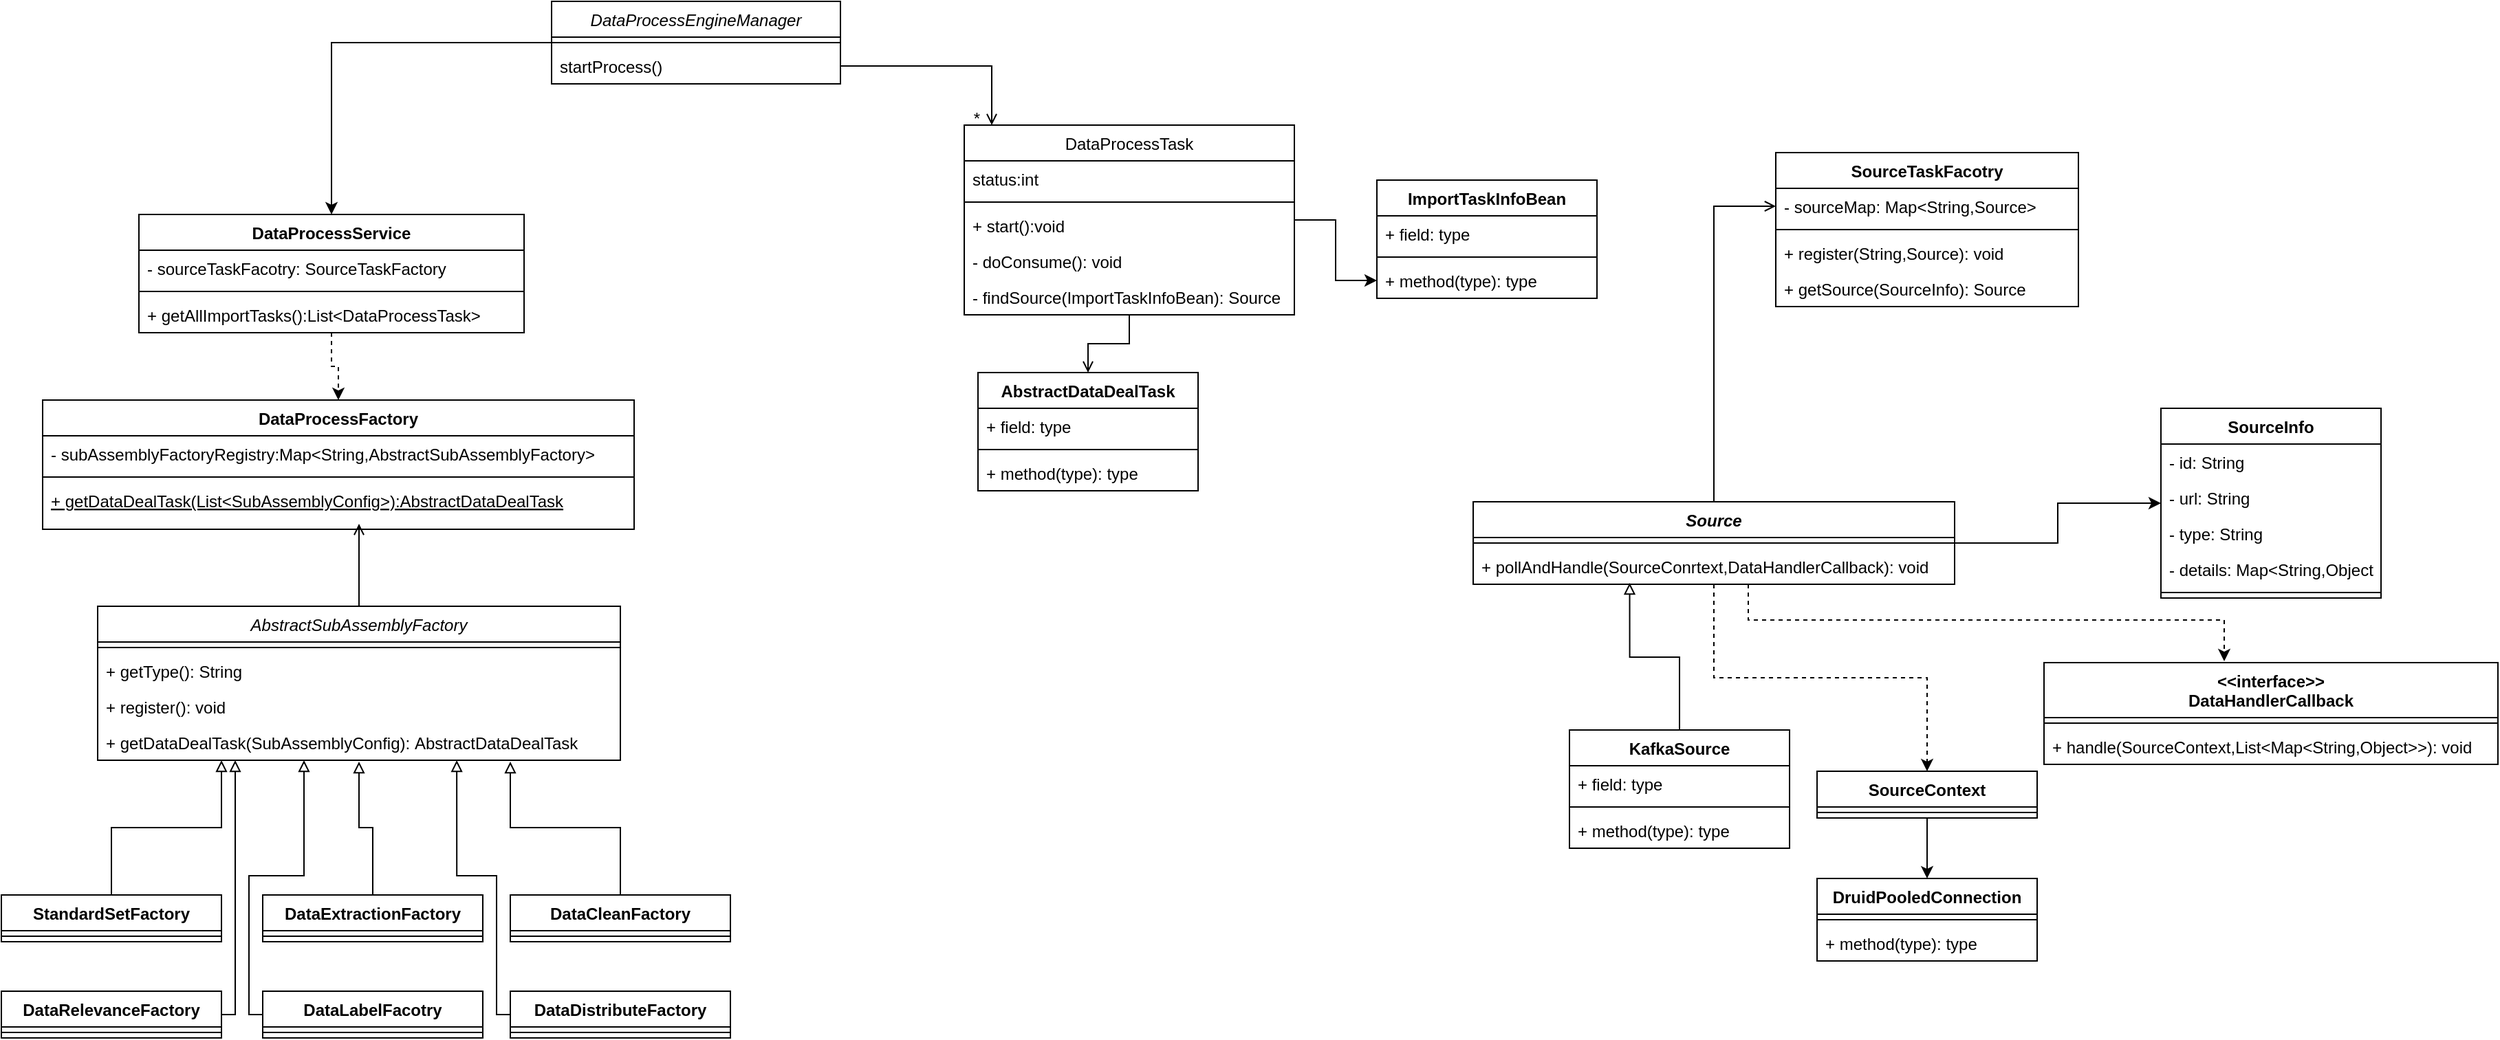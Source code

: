 <mxfile version="14.6.13" type="github">
  <diagram id="C5RBs43oDa-KdzZeNtuy" name="Page-1">
    <mxGraphModel dx="1773" dy="595" grid="1" gridSize="10" guides="1" tooltips="1" connect="1" arrows="1" fold="1" page="1" pageScale="1" pageWidth="827" pageHeight="1169" math="0" shadow="0">
      <root>
        <mxCell id="WIyWlLk6GJQsqaUBKTNV-0" />
        <mxCell id="WIyWlLk6GJQsqaUBKTNV-1" parent="WIyWlLk6GJQsqaUBKTNV-0" />
        <mxCell id="0o8pXprj-rnYLnR9Z6La-6" style="edgeStyle=orthogonalEdgeStyle;rounded=0;orthogonalLoop=1;jettySize=auto;html=1;" parent="WIyWlLk6GJQsqaUBKTNV-1" source="zkfFHV4jXpPFQw0GAbJ--0" target="0o8pXprj-rnYLnR9Z6La-2" edge="1">
          <mxGeometry relative="1" as="geometry" />
        </mxCell>
        <mxCell id="zkfFHV4jXpPFQw0GAbJ--0" value="DataProcessEngineManager" style="swimlane;fontStyle=2;align=center;verticalAlign=top;childLayout=stackLayout;horizontal=1;startSize=26;horizontalStack=0;resizeParent=1;resizeLast=0;collapsible=1;marginBottom=0;rounded=0;shadow=0;strokeWidth=1;" parent="WIyWlLk6GJQsqaUBKTNV-1" vertex="1">
          <mxGeometry x="140" y="30" width="210" height="60" as="geometry">
            <mxRectangle x="230" y="140" width="160" height="26" as="alternateBounds" />
          </mxGeometry>
        </mxCell>
        <mxCell id="zkfFHV4jXpPFQw0GAbJ--4" value="" style="line;html=1;strokeWidth=1;align=left;verticalAlign=middle;spacingTop=-1;spacingLeft=3;spacingRight=3;rotatable=0;labelPosition=right;points=[];portConstraint=eastwest;" parent="zkfFHV4jXpPFQw0GAbJ--0" vertex="1">
          <mxGeometry y="26" width="210" height="8" as="geometry" />
        </mxCell>
        <mxCell id="zkfFHV4jXpPFQw0GAbJ--5" value="startProcess()" style="text;align=left;verticalAlign=top;spacingLeft=4;spacingRight=4;overflow=hidden;rotatable=0;points=[[0,0.5],[1,0.5]];portConstraint=eastwest;" parent="zkfFHV4jXpPFQw0GAbJ--0" vertex="1">
          <mxGeometry y="34" width="210" height="26" as="geometry" />
        </mxCell>
        <mxCell id="zkfFHV4jXpPFQw0GAbJ--6" value="DataProcessFactory" style="swimlane;fontStyle=1;align=center;verticalAlign=top;childLayout=stackLayout;horizontal=1;startSize=26;horizontalStack=0;resizeParent=1;resizeLast=0;collapsible=1;marginBottom=0;rounded=0;shadow=0;strokeWidth=1;" parent="WIyWlLk6GJQsqaUBKTNV-1" vertex="1">
          <mxGeometry x="-230" y="320" width="430" height="94" as="geometry">
            <mxRectangle x="130" y="380" width="160" height="26" as="alternateBounds" />
          </mxGeometry>
        </mxCell>
        <mxCell id="zkfFHV4jXpPFQw0GAbJ--7" value="- subAssemblyFactoryRegistry:Map&lt;String,AbstractSubAssemblyFactory&gt;" style="text;align=left;verticalAlign=top;spacingLeft=4;spacingRight=4;overflow=hidden;rotatable=0;points=[[0,0.5],[1,0.5]];portConstraint=eastwest;" parent="zkfFHV4jXpPFQw0GAbJ--6" vertex="1">
          <mxGeometry y="26" width="430" height="26" as="geometry" />
        </mxCell>
        <mxCell id="zkfFHV4jXpPFQw0GAbJ--9" value="" style="line;html=1;strokeWidth=1;align=left;verticalAlign=middle;spacingTop=-1;spacingLeft=3;spacingRight=3;rotatable=0;labelPosition=right;points=[];portConstraint=eastwest;" parent="zkfFHV4jXpPFQw0GAbJ--6" vertex="1">
          <mxGeometry y="52" width="430" height="8" as="geometry" />
        </mxCell>
        <mxCell id="zkfFHV4jXpPFQw0GAbJ--10" value="+ getDataDealTask(List&lt;SubAssemblyConfig&gt;):AbstractDataDealTask" style="text;align=left;verticalAlign=top;spacingLeft=4;spacingRight=4;overflow=hidden;rotatable=0;points=[[0,0.5],[1,0.5]];portConstraint=eastwest;fontStyle=4" parent="zkfFHV4jXpPFQw0GAbJ--6" vertex="1">
          <mxGeometry y="60" width="430" height="26" as="geometry" />
        </mxCell>
        <mxCell id="ok-6wD6Km-eddoKu8zZZ-58" style="edgeStyle=orthogonalEdgeStyle;rounded=0;orthogonalLoop=1;jettySize=auto;html=1;endArrow=open;endFill=0;" edge="1" parent="WIyWlLk6GJQsqaUBKTNV-1" source="zkfFHV4jXpPFQw0GAbJ--13">
          <mxGeometry relative="1" as="geometry">
            <mxPoint y="410" as="targetPoint" />
          </mxGeometry>
        </mxCell>
        <mxCell id="zkfFHV4jXpPFQw0GAbJ--13" value="AbstractSubAssemblyFactory" style="swimlane;fontStyle=2;align=center;verticalAlign=top;childLayout=stackLayout;horizontal=1;startSize=26;horizontalStack=0;resizeParent=1;resizeLast=0;collapsible=1;marginBottom=0;rounded=0;shadow=0;strokeWidth=1;" parent="WIyWlLk6GJQsqaUBKTNV-1" vertex="1">
          <mxGeometry x="-190" y="470" width="380" height="112" as="geometry">
            <mxRectangle x="340" y="380" width="170" height="26" as="alternateBounds" />
          </mxGeometry>
        </mxCell>
        <mxCell id="zkfFHV4jXpPFQw0GAbJ--15" value="" style="line;html=1;strokeWidth=1;align=left;verticalAlign=middle;spacingTop=-1;spacingLeft=3;spacingRight=3;rotatable=0;labelPosition=right;points=[];portConstraint=eastwest;" parent="zkfFHV4jXpPFQw0GAbJ--13" vertex="1">
          <mxGeometry y="26" width="380" height="8" as="geometry" />
        </mxCell>
        <mxCell id="ok-6wD6Km-eddoKu8zZZ-56" value="+ getType(): String" style="text;strokeColor=none;fillColor=none;align=left;verticalAlign=top;spacingLeft=4;spacingRight=4;overflow=hidden;rotatable=0;points=[[0,0.5],[1,0.5]];portConstraint=eastwest;html=0;" vertex="1" parent="zkfFHV4jXpPFQw0GAbJ--13">
          <mxGeometry y="34" width="380" height="26" as="geometry" />
        </mxCell>
        <mxCell id="ok-6wD6Km-eddoKu8zZZ-57" value="+ register(): void" style="text;strokeColor=none;fillColor=none;align=left;verticalAlign=top;spacingLeft=4;spacingRight=4;overflow=hidden;rotatable=0;points=[[0,0.5],[1,0.5]];portConstraint=eastwest;html=0;" vertex="1" parent="zkfFHV4jXpPFQw0GAbJ--13">
          <mxGeometry y="60" width="380" height="26" as="geometry" />
        </mxCell>
        <mxCell id="ok-6wD6Km-eddoKu8zZZ-55" value="+ getDataDealTask(SubAssemblyConfig): AbstractDataDealTask" style="text;strokeColor=none;fillColor=none;align=left;verticalAlign=top;spacingLeft=4;spacingRight=4;overflow=hidden;rotatable=0;points=[[0,0.5],[1,0.5]];portConstraint=eastwest;html=0;" vertex="1" parent="zkfFHV4jXpPFQw0GAbJ--13">
          <mxGeometry y="86" width="380" height="26" as="geometry" />
        </mxCell>
        <mxCell id="ok-6wD6Km-eddoKu8zZZ-4" style="edgeStyle=orthogonalEdgeStyle;rounded=0;orthogonalLoop=1;jettySize=auto;html=1;" edge="1" parent="WIyWlLk6GJQsqaUBKTNV-1" source="zkfFHV4jXpPFQw0GAbJ--17" target="ok-6wD6Km-eddoKu8zZZ-3">
          <mxGeometry relative="1" as="geometry" />
        </mxCell>
        <mxCell id="ok-6wD6Km-eddoKu8zZZ-53" style="edgeStyle=orthogonalEdgeStyle;rounded=0;orthogonalLoop=1;jettySize=auto;html=1;endArrow=open;endFill=0;" edge="1" parent="WIyWlLk6GJQsqaUBKTNV-1" source="zkfFHV4jXpPFQw0GAbJ--17" target="ok-6wD6Km-eddoKu8zZZ-49">
          <mxGeometry relative="1" as="geometry" />
        </mxCell>
        <mxCell id="zkfFHV4jXpPFQw0GAbJ--17" value="DataProcessTask" style="swimlane;fontStyle=0;align=center;verticalAlign=top;childLayout=stackLayout;horizontal=1;startSize=26;horizontalStack=0;resizeParent=1;resizeLast=0;collapsible=1;marginBottom=0;rounded=0;shadow=0;strokeWidth=1;" parent="WIyWlLk6GJQsqaUBKTNV-1" vertex="1">
          <mxGeometry x="440" y="120" width="240" height="138" as="geometry">
            <mxRectangle x="550" y="140" width="160" height="26" as="alternateBounds" />
          </mxGeometry>
        </mxCell>
        <mxCell id="zkfFHV4jXpPFQw0GAbJ--18" value="status:int" style="text;align=left;verticalAlign=top;spacingLeft=4;spacingRight=4;overflow=hidden;rotatable=0;points=[[0,0.5],[1,0.5]];portConstraint=eastwest;" parent="zkfFHV4jXpPFQw0GAbJ--17" vertex="1">
          <mxGeometry y="26" width="240" height="26" as="geometry" />
        </mxCell>
        <mxCell id="zkfFHV4jXpPFQw0GAbJ--23" value="" style="line;html=1;strokeWidth=1;align=left;verticalAlign=middle;spacingTop=-1;spacingLeft=3;spacingRight=3;rotatable=0;labelPosition=right;points=[];portConstraint=eastwest;" parent="zkfFHV4jXpPFQw0GAbJ--17" vertex="1">
          <mxGeometry y="52" width="240" height="8" as="geometry" />
        </mxCell>
        <mxCell id="zkfFHV4jXpPFQw0GAbJ--24" value="+ start():void" style="text;align=left;verticalAlign=top;spacingLeft=4;spacingRight=4;overflow=hidden;rotatable=0;points=[[0,0.5],[1,0.5]];portConstraint=eastwest;" parent="zkfFHV4jXpPFQw0GAbJ--17" vertex="1">
          <mxGeometry y="60" width="240" height="26" as="geometry" />
        </mxCell>
        <mxCell id="ok-6wD6Km-eddoKu8zZZ-5" value="- doConsume(): void" style="text;strokeColor=none;fillColor=none;align=left;verticalAlign=top;spacingLeft=4;spacingRight=4;overflow=hidden;rotatable=0;points=[[0,0.5],[1,0.5]];portConstraint=eastwest;" vertex="1" parent="zkfFHV4jXpPFQw0GAbJ--17">
          <mxGeometry y="86" width="240" height="26" as="geometry" />
        </mxCell>
        <mxCell id="ok-6wD6Km-eddoKu8zZZ-6" value="- findSource(ImportTaskInfoBean): Source" style="text;strokeColor=none;fillColor=none;align=left;verticalAlign=top;spacingLeft=4;spacingRight=4;overflow=hidden;rotatable=0;points=[[0,0.5],[1,0.5]];portConstraint=eastwest;" vertex="1" parent="zkfFHV4jXpPFQw0GAbJ--17">
          <mxGeometry y="112" width="240" height="26" as="geometry" />
        </mxCell>
        <mxCell id="zkfFHV4jXpPFQw0GAbJ--26" value="" style="endArrow=open;shadow=0;strokeWidth=1;rounded=0;endFill=1;edgeStyle=elbowEdgeStyle;elbow=vertical;exitX=1;exitY=0.5;exitDx=0;exitDy=0;" parent="WIyWlLk6GJQsqaUBKTNV-1" source="zkfFHV4jXpPFQw0GAbJ--5" target="zkfFHV4jXpPFQw0GAbJ--17" edge="1">
          <mxGeometry x="0.5" y="41" relative="1" as="geometry">
            <mxPoint x="380" y="192" as="sourcePoint" />
            <mxPoint x="540" y="192" as="targetPoint" />
            <mxPoint x="-40" y="32" as="offset" />
            <Array as="points">
              <mxPoint x="460" y="77" />
            </Array>
          </mxGeometry>
        </mxCell>
        <mxCell id="zkfFHV4jXpPFQw0GAbJ--27" value="" style="resizable=0;align=left;verticalAlign=bottom;labelBackgroundColor=none;fontSize=12;" parent="zkfFHV4jXpPFQw0GAbJ--26" connectable="0" vertex="1">
          <mxGeometry x="-1" relative="1" as="geometry">
            <mxPoint y="4" as="offset" />
          </mxGeometry>
        </mxCell>
        <mxCell id="zkfFHV4jXpPFQw0GAbJ--28" value="*" style="resizable=0;align=right;verticalAlign=bottom;labelBackgroundColor=none;fontSize=12;" parent="zkfFHV4jXpPFQw0GAbJ--26" connectable="0" vertex="1">
          <mxGeometry x="1" relative="1" as="geometry">
            <mxPoint x="-7" y="4" as="offset" />
          </mxGeometry>
        </mxCell>
        <mxCell id="ok-6wD6Km-eddoKu8zZZ-89" style="edgeStyle=orthogonalEdgeStyle;rounded=0;orthogonalLoop=1;jettySize=auto;html=1;endArrow=classic;endFill=1;dashed=1;" edge="1" parent="WIyWlLk6GJQsqaUBKTNV-1" source="0o8pXprj-rnYLnR9Z6La-2" target="zkfFHV4jXpPFQw0GAbJ--6">
          <mxGeometry relative="1" as="geometry" />
        </mxCell>
        <mxCell id="0o8pXprj-rnYLnR9Z6La-2" value="DataProcessService" style="swimlane;fontStyle=1;align=center;verticalAlign=top;childLayout=stackLayout;horizontal=1;startSize=26;horizontalStack=0;resizeParent=1;resizeParentMax=0;resizeLast=0;collapsible=1;marginBottom=0;" parent="WIyWlLk6GJQsqaUBKTNV-1" vertex="1">
          <mxGeometry x="-160" y="185" width="280" height="86" as="geometry" />
        </mxCell>
        <mxCell id="0o8pXprj-rnYLnR9Z6La-3" value="- sourceTaskFacotry: SourceTaskFactory" style="text;strokeColor=none;fillColor=none;align=left;verticalAlign=top;spacingLeft=4;spacingRight=4;overflow=hidden;rotatable=0;points=[[0,0.5],[1,0.5]];portConstraint=eastwest;" parent="0o8pXprj-rnYLnR9Z6La-2" vertex="1">
          <mxGeometry y="26" width="280" height="26" as="geometry" />
        </mxCell>
        <mxCell id="0o8pXprj-rnYLnR9Z6La-4" value="" style="line;strokeWidth=1;fillColor=none;align=left;verticalAlign=middle;spacingTop=-1;spacingLeft=3;spacingRight=3;rotatable=0;labelPosition=right;points=[];portConstraint=eastwest;" parent="0o8pXprj-rnYLnR9Z6La-2" vertex="1">
          <mxGeometry y="52" width="280" height="8" as="geometry" />
        </mxCell>
        <mxCell id="0o8pXprj-rnYLnR9Z6La-5" value="+ getAllImportTasks():List&lt;DataProcessTask&gt;" style="text;strokeColor=none;fillColor=none;align=left;verticalAlign=top;spacingLeft=4;spacingRight=4;overflow=hidden;rotatable=0;points=[[0,0.5],[1,0.5]];portConstraint=eastwest;" parent="0o8pXprj-rnYLnR9Z6La-2" vertex="1">
          <mxGeometry y="60" width="280" height="26" as="geometry" />
        </mxCell>
        <mxCell id="ok-6wD6Km-eddoKu8zZZ-0" value="ImportTaskInfoBean" style="swimlane;fontStyle=1;align=center;verticalAlign=top;childLayout=stackLayout;horizontal=1;startSize=26;horizontalStack=0;resizeParent=1;resizeParentMax=0;resizeLast=0;collapsible=1;marginBottom=0;" vertex="1" parent="WIyWlLk6GJQsqaUBKTNV-1">
          <mxGeometry x="740" y="160" width="160" height="86" as="geometry" />
        </mxCell>
        <mxCell id="ok-6wD6Km-eddoKu8zZZ-1" value="+ field: type" style="text;strokeColor=none;fillColor=none;align=left;verticalAlign=top;spacingLeft=4;spacingRight=4;overflow=hidden;rotatable=0;points=[[0,0.5],[1,0.5]];portConstraint=eastwest;" vertex="1" parent="ok-6wD6Km-eddoKu8zZZ-0">
          <mxGeometry y="26" width="160" height="26" as="geometry" />
        </mxCell>
        <mxCell id="ok-6wD6Km-eddoKu8zZZ-2" value="" style="line;strokeWidth=1;fillColor=none;align=left;verticalAlign=middle;spacingTop=-1;spacingLeft=3;spacingRight=3;rotatable=0;labelPosition=right;points=[];portConstraint=eastwest;" vertex="1" parent="ok-6wD6Km-eddoKu8zZZ-0">
          <mxGeometry y="52" width="160" height="8" as="geometry" />
        </mxCell>
        <mxCell id="ok-6wD6Km-eddoKu8zZZ-3" value="+ method(type): type" style="text;strokeColor=none;fillColor=none;align=left;verticalAlign=top;spacingLeft=4;spacingRight=4;overflow=hidden;rotatable=0;points=[[0,0.5],[1,0.5]];portConstraint=eastwest;" vertex="1" parent="ok-6wD6Km-eddoKu8zZZ-0">
          <mxGeometry y="60" width="160" height="26" as="geometry" />
        </mxCell>
        <mxCell id="ok-6wD6Km-eddoKu8zZZ-19" style="edgeStyle=orthogonalEdgeStyle;rounded=0;orthogonalLoop=1;jettySize=auto;html=1;" edge="1" parent="WIyWlLk6GJQsqaUBKTNV-1" source="ok-6wD6Km-eddoKu8zZZ-7" target="ok-6wD6Km-eddoKu8zZZ-11">
          <mxGeometry relative="1" as="geometry" />
        </mxCell>
        <mxCell id="ok-6wD6Km-eddoKu8zZZ-31" style="edgeStyle=orthogonalEdgeStyle;rounded=0;orthogonalLoop=1;jettySize=auto;html=1;entryX=0.397;entryY=-0.014;entryDx=0;entryDy=0;entryPerimeter=0;dashed=1;" edge="1" parent="WIyWlLk6GJQsqaUBKTNV-1" source="ok-6wD6Km-eddoKu8zZZ-7" target="ok-6wD6Km-eddoKu8zZZ-24">
          <mxGeometry relative="1" as="geometry">
            <Array as="points">
              <mxPoint x="1010" y="480" />
              <mxPoint x="1356" y="480" />
            </Array>
          </mxGeometry>
        </mxCell>
        <mxCell id="ok-6wD6Km-eddoKu8zZZ-37" style="edgeStyle=orthogonalEdgeStyle;rounded=0;orthogonalLoop=1;jettySize=auto;html=1;dashed=1;" edge="1" parent="WIyWlLk6GJQsqaUBKTNV-1" source="ok-6wD6Km-eddoKu8zZZ-7" target="ok-6wD6Km-eddoKu8zZZ-20">
          <mxGeometry relative="1" as="geometry" />
        </mxCell>
        <mxCell id="ok-6wD6Km-eddoKu8zZZ-47" style="edgeStyle=orthogonalEdgeStyle;rounded=0;orthogonalLoop=1;jettySize=auto;html=1;endArrow=open;endFill=0;" edge="1" parent="WIyWlLk6GJQsqaUBKTNV-1" source="ok-6wD6Km-eddoKu8zZZ-7" target="ok-6wD6Km-eddoKu8zZZ-44">
          <mxGeometry relative="1" as="geometry">
            <Array as="points">
              <mxPoint x="985" y="179" />
            </Array>
          </mxGeometry>
        </mxCell>
        <mxCell id="ok-6wD6Km-eddoKu8zZZ-7" value="Source" style="swimlane;fontStyle=3;align=center;verticalAlign=top;childLayout=stackLayout;horizontal=1;startSize=26;horizontalStack=0;resizeParent=1;resizeParentMax=0;resizeLast=0;collapsible=1;marginBottom=0;" vertex="1" parent="WIyWlLk6GJQsqaUBKTNV-1">
          <mxGeometry x="810" y="394" width="350" height="60" as="geometry" />
        </mxCell>
        <mxCell id="ok-6wD6Km-eddoKu8zZZ-9" value="" style="line;strokeWidth=1;fillColor=none;align=left;verticalAlign=middle;spacingTop=-1;spacingLeft=3;spacingRight=3;rotatable=0;labelPosition=right;points=[];portConstraint=eastwest;" vertex="1" parent="ok-6wD6Km-eddoKu8zZZ-7">
          <mxGeometry y="26" width="350" height="8" as="geometry" />
        </mxCell>
        <mxCell id="ok-6wD6Km-eddoKu8zZZ-10" value="+ pollAndHandle(SourceConrtext,DataHandlerCallback): void" style="text;strokeColor=none;fillColor=none;align=left;verticalAlign=top;spacingLeft=4;spacingRight=4;overflow=hidden;rotatable=0;points=[[0,0.5],[1,0.5]];portConstraint=eastwest;" vertex="1" parent="ok-6wD6Km-eddoKu8zZZ-7">
          <mxGeometry y="34" width="350" height="26" as="geometry" />
        </mxCell>
        <mxCell id="ok-6wD6Km-eddoKu8zZZ-11" value="SourceInfo" style="swimlane;fontStyle=1;align=center;verticalAlign=top;childLayout=stackLayout;horizontal=1;startSize=26;horizontalStack=0;resizeParent=1;resizeParentMax=0;resizeLast=0;collapsible=1;marginBottom=0;" vertex="1" parent="WIyWlLk6GJQsqaUBKTNV-1">
          <mxGeometry x="1310" y="326" width="160" height="138" as="geometry" />
        </mxCell>
        <mxCell id="ok-6wD6Km-eddoKu8zZZ-12" value="- id: String" style="text;strokeColor=none;fillColor=none;align=left;verticalAlign=top;spacingLeft=4;spacingRight=4;overflow=hidden;rotatable=0;points=[[0,0.5],[1,0.5]];portConstraint=eastwest;" vertex="1" parent="ok-6wD6Km-eddoKu8zZZ-11">
          <mxGeometry y="26" width="160" height="26" as="geometry" />
        </mxCell>
        <mxCell id="ok-6wD6Km-eddoKu8zZZ-15" value="- url: String" style="text;strokeColor=none;fillColor=none;align=left;verticalAlign=top;spacingLeft=4;spacingRight=4;overflow=hidden;rotatable=0;points=[[0,0.5],[1,0.5]];portConstraint=eastwest;" vertex="1" parent="ok-6wD6Km-eddoKu8zZZ-11">
          <mxGeometry y="52" width="160" height="26" as="geometry" />
        </mxCell>
        <mxCell id="ok-6wD6Km-eddoKu8zZZ-17" value="- type: String" style="text;strokeColor=none;fillColor=none;align=left;verticalAlign=top;spacingLeft=4;spacingRight=4;overflow=hidden;rotatable=0;points=[[0,0.5],[1,0.5]];portConstraint=eastwest;" vertex="1" parent="ok-6wD6Km-eddoKu8zZZ-11">
          <mxGeometry y="78" width="160" height="26" as="geometry" />
        </mxCell>
        <mxCell id="ok-6wD6Km-eddoKu8zZZ-18" value="- details: Map&lt;String,Object&gt;" style="text;strokeColor=none;fillColor=none;align=left;verticalAlign=top;spacingLeft=4;spacingRight=4;overflow=hidden;rotatable=0;points=[[0,0.5],[1,0.5]];portConstraint=eastwest;" vertex="1" parent="ok-6wD6Km-eddoKu8zZZ-11">
          <mxGeometry y="104" width="160" height="26" as="geometry" />
        </mxCell>
        <mxCell id="ok-6wD6Km-eddoKu8zZZ-13" value="" style="line;strokeWidth=1;fillColor=none;align=left;verticalAlign=middle;spacingTop=-1;spacingLeft=3;spacingRight=3;rotatable=0;labelPosition=right;points=[];portConstraint=eastwest;" vertex="1" parent="ok-6wD6Km-eddoKu8zZZ-11">
          <mxGeometry y="130" width="160" height="8" as="geometry" />
        </mxCell>
        <mxCell id="ok-6wD6Km-eddoKu8zZZ-36" style="edgeStyle=orthogonalEdgeStyle;rounded=0;orthogonalLoop=1;jettySize=auto;html=1;" edge="1" parent="WIyWlLk6GJQsqaUBKTNV-1" source="ok-6wD6Km-eddoKu8zZZ-20" target="ok-6wD6Km-eddoKu8zZZ-32">
          <mxGeometry relative="1" as="geometry" />
        </mxCell>
        <mxCell id="ok-6wD6Km-eddoKu8zZZ-20" value="SourceContext" style="swimlane;fontStyle=1;align=center;verticalAlign=top;childLayout=stackLayout;horizontal=1;startSize=26;horizontalStack=0;resizeParent=1;resizeParentMax=0;resizeLast=0;collapsible=1;marginBottom=0;" vertex="1" parent="WIyWlLk6GJQsqaUBKTNV-1">
          <mxGeometry x="1060" y="590" width="160" height="34" as="geometry" />
        </mxCell>
        <mxCell id="ok-6wD6Km-eddoKu8zZZ-22" value="" style="line;strokeWidth=1;fillColor=none;align=left;verticalAlign=middle;spacingTop=-1;spacingLeft=3;spacingRight=3;rotatable=0;labelPosition=right;points=[];portConstraint=eastwest;" vertex="1" parent="ok-6wD6Km-eddoKu8zZZ-20">
          <mxGeometry y="26" width="160" height="8" as="geometry" />
        </mxCell>
        <mxCell id="ok-6wD6Km-eddoKu8zZZ-24" value="&lt;&lt;interface&gt;&gt;&#xa;DataHandlerCallback" style="swimlane;fontStyle=1;align=center;verticalAlign=top;childLayout=stackLayout;horizontal=1;startSize=40;horizontalStack=0;resizeParent=1;resizeParentMax=0;resizeLast=0;collapsible=1;marginBottom=0;" vertex="1" parent="WIyWlLk6GJQsqaUBKTNV-1">
          <mxGeometry x="1225" y="511" width="330" height="74" as="geometry" />
        </mxCell>
        <mxCell id="ok-6wD6Km-eddoKu8zZZ-26" value="" style="line;strokeWidth=1;fillColor=none;align=left;verticalAlign=middle;spacingTop=-1;spacingLeft=3;spacingRight=3;rotatable=0;labelPosition=right;points=[];portConstraint=eastwest;" vertex="1" parent="ok-6wD6Km-eddoKu8zZZ-24">
          <mxGeometry y="40" width="330" height="8" as="geometry" />
        </mxCell>
        <mxCell id="ok-6wD6Km-eddoKu8zZZ-27" value="+ handle(SourceContext,List&lt;Map&lt;String,Object&gt;&gt;): void" style="text;strokeColor=none;fillColor=none;align=left;verticalAlign=top;spacingLeft=4;spacingRight=4;overflow=hidden;rotatable=0;points=[[0,0.5],[1,0.5]];portConstraint=eastwest;" vertex="1" parent="ok-6wD6Km-eddoKu8zZZ-24">
          <mxGeometry y="48" width="330" height="26" as="geometry" />
        </mxCell>
        <mxCell id="ok-6wD6Km-eddoKu8zZZ-32" value="DruidPooledConnection" style="swimlane;fontStyle=1;align=center;verticalAlign=top;childLayout=stackLayout;horizontal=1;startSize=26;horizontalStack=0;resizeParent=1;resizeParentMax=0;resizeLast=0;collapsible=1;marginBottom=0;html=0;" vertex="1" parent="WIyWlLk6GJQsqaUBKTNV-1">
          <mxGeometry x="1060" y="668" width="160" height="60" as="geometry" />
        </mxCell>
        <mxCell id="ok-6wD6Km-eddoKu8zZZ-34" value="" style="line;strokeWidth=1;fillColor=none;align=left;verticalAlign=middle;spacingTop=-1;spacingLeft=3;spacingRight=3;rotatable=0;labelPosition=right;points=[];portConstraint=eastwest;" vertex="1" parent="ok-6wD6Km-eddoKu8zZZ-32">
          <mxGeometry y="26" width="160" height="8" as="geometry" />
        </mxCell>
        <mxCell id="ok-6wD6Km-eddoKu8zZZ-35" value="+ method(type): type" style="text;strokeColor=none;fillColor=none;align=left;verticalAlign=top;spacingLeft=4;spacingRight=4;overflow=hidden;rotatable=0;points=[[0,0.5],[1,0.5]];portConstraint=eastwest;" vertex="1" parent="ok-6wD6Km-eddoKu8zZZ-32">
          <mxGeometry y="34" width="160" height="26" as="geometry" />
        </mxCell>
        <mxCell id="ok-6wD6Km-eddoKu8zZZ-42" style="edgeStyle=orthogonalEdgeStyle;rounded=0;orthogonalLoop=1;jettySize=auto;html=1;entryX=0.325;entryY=0.962;entryDx=0;entryDy=0;entryPerimeter=0;endArrow=block;endFill=0;" edge="1" parent="WIyWlLk6GJQsqaUBKTNV-1" source="ok-6wD6Km-eddoKu8zZZ-38" target="ok-6wD6Km-eddoKu8zZZ-10">
          <mxGeometry relative="1" as="geometry" />
        </mxCell>
        <mxCell id="ok-6wD6Km-eddoKu8zZZ-38" value="KafkaSource" style="swimlane;fontStyle=1;align=center;verticalAlign=top;childLayout=stackLayout;horizontal=1;startSize=26;horizontalStack=0;resizeParent=1;resizeParentMax=0;resizeLast=0;collapsible=1;marginBottom=0;html=0;" vertex="1" parent="WIyWlLk6GJQsqaUBKTNV-1">
          <mxGeometry x="880" y="560" width="160" height="86" as="geometry" />
        </mxCell>
        <mxCell id="ok-6wD6Km-eddoKu8zZZ-39" value="+ field: type" style="text;strokeColor=none;fillColor=none;align=left;verticalAlign=top;spacingLeft=4;spacingRight=4;overflow=hidden;rotatable=0;points=[[0,0.5],[1,0.5]];portConstraint=eastwest;" vertex="1" parent="ok-6wD6Km-eddoKu8zZZ-38">
          <mxGeometry y="26" width="160" height="26" as="geometry" />
        </mxCell>
        <mxCell id="ok-6wD6Km-eddoKu8zZZ-40" value="" style="line;strokeWidth=1;fillColor=none;align=left;verticalAlign=middle;spacingTop=-1;spacingLeft=3;spacingRight=3;rotatable=0;labelPosition=right;points=[];portConstraint=eastwest;" vertex="1" parent="ok-6wD6Km-eddoKu8zZZ-38">
          <mxGeometry y="52" width="160" height="8" as="geometry" />
        </mxCell>
        <mxCell id="ok-6wD6Km-eddoKu8zZZ-41" value="+ method(type): type" style="text;strokeColor=none;fillColor=none;align=left;verticalAlign=top;spacingLeft=4;spacingRight=4;overflow=hidden;rotatable=0;points=[[0,0.5],[1,0.5]];portConstraint=eastwest;" vertex="1" parent="ok-6wD6Km-eddoKu8zZZ-38">
          <mxGeometry y="60" width="160" height="26" as="geometry" />
        </mxCell>
        <mxCell id="ok-6wD6Km-eddoKu8zZZ-43" value="SourceTaskFacotry" style="swimlane;fontStyle=1;align=center;verticalAlign=top;childLayout=stackLayout;horizontal=1;startSize=26;horizontalStack=0;resizeParent=1;resizeParentMax=0;resizeLast=0;collapsible=1;marginBottom=0;html=0;" vertex="1" parent="WIyWlLk6GJQsqaUBKTNV-1">
          <mxGeometry x="1030" y="140" width="220" height="112" as="geometry" />
        </mxCell>
        <mxCell id="ok-6wD6Km-eddoKu8zZZ-44" value="- sourceMap: Map&lt;String,Source&gt;" style="text;strokeColor=none;fillColor=none;align=left;verticalAlign=top;spacingLeft=4;spacingRight=4;overflow=hidden;rotatable=0;points=[[0,0.5],[1,0.5]];portConstraint=eastwest;" vertex="1" parent="ok-6wD6Km-eddoKu8zZZ-43">
          <mxGeometry y="26" width="220" height="26" as="geometry" />
        </mxCell>
        <mxCell id="ok-6wD6Km-eddoKu8zZZ-45" value="" style="line;strokeWidth=1;fillColor=none;align=left;verticalAlign=middle;spacingTop=-1;spacingLeft=3;spacingRight=3;rotatable=0;labelPosition=right;points=[];portConstraint=eastwest;" vertex="1" parent="ok-6wD6Km-eddoKu8zZZ-43">
          <mxGeometry y="52" width="220" height="8" as="geometry" />
        </mxCell>
        <mxCell id="ok-6wD6Km-eddoKu8zZZ-46" value="+ register(String,Source): void" style="text;strokeColor=none;fillColor=none;align=left;verticalAlign=top;spacingLeft=4;spacingRight=4;overflow=hidden;rotatable=0;points=[[0,0.5],[1,0.5]];portConstraint=eastwest;" vertex="1" parent="ok-6wD6Km-eddoKu8zZZ-43">
          <mxGeometry y="60" width="220" height="26" as="geometry" />
        </mxCell>
        <mxCell id="ok-6wD6Km-eddoKu8zZZ-48" value="+ getSource(SourceInfo): Source" style="text;strokeColor=none;fillColor=none;align=left;verticalAlign=top;spacingLeft=4;spacingRight=4;overflow=hidden;rotatable=0;points=[[0,0.5],[1,0.5]];portConstraint=eastwest;html=0;" vertex="1" parent="ok-6wD6Km-eddoKu8zZZ-43">
          <mxGeometry y="86" width="220" height="26" as="geometry" />
        </mxCell>
        <mxCell id="ok-6wD6Km-eddoKu8zZZ-49" value="AbstractDataDealTask" style="swimlane;fontStyle=1;align=center;verticalAlign=top;childLayout=stackLayout;horizontal=1;startSize=26;horizontalStack=0;resizeParent=1;resizeParentMax=0;resizeLast=0;collapsible=1;marginBottom=0;html=0;" vertex="1" parent="WIyWlLk6GJQsqaUBKTNV-1">
          <mxGeometry x="450" y="300" width="160" height="86" as="geometry" />
        </mxCell>
        <mxCell id="ok-6wD6Km-eddoKu8zZZ-50" value="+ field: type" style="text;strokeColor=none;fillColor=none;align=left;verticalAlign=top;spacingLeft=4;spacingRight=4;overflow=hidden;rotatable=0;points=[[0,0.5],[1,0.5]];portConstraint=eastwest;" vertex="1" parent="ok-6wD6Km-eddoKu8zZZ-49">
          <mxGeometry y="26" width="160" height="26" as="geometry" />
        </mxCell>
        <mxCell id="ok-6wD6Km-eddoKu8zZZ-51" value="" style="line;strokeWidth=1;fillColor=none;align=left;verticalAlign=middle;spacingTop=-1;spacingLeft=3;spacingRight=3;rotatable=0;labelPosition=right;points=[];portConstraint=eastwest;" vertex="1" parent="ok-6wD6Km-eddoKu8zZZ-49">
          <mxGeometry y="52" width="160" height="8" as="geometry" />
        </mxCell>
        <mxCell id="ok-6wD6Km-eddoKu8zZZ-52" value="+ method(type): type" style="text;strokeColor=none;fillColor=none;align=left;verticalAlign=top;spacingLeft=4;spacingRight=4;overflow=hidden;rotatable=0;points=[[0,0.5],[1,0.5]];portConstraint=eastwest;" vertex="1" parent="ok-6wD6Km-eddoKu8zZZ-49">
          <mxGeometry y="60" width="160" height="26" as="geometry" />
        </mxCell>
        <mxCell id="ok-6wD6Km-eddoKu8zZZ-63" style="edgeStyle=orthogonalEdgeStyle;rounded=0;orthogonalLoop=1;jettySize=auto;html=1;endArrow=block;endFill=0;" edge="1" parent="WIyWlLk6GJQsqaUBKTNV-1" source="ok-6wD6Km-eddoKu8zZZ-59">
          <mxGeometry relative="1" as="geometry">
            <mxPoint x="-100" y="582" as="targetPoint" />
            <Array as="points">
              <mxPoint x="-180" y="631" />
              <mxPoint x="-100" y="631" />
              <mxPoint x="-100" y="582" />
            </Array>
          </mxGeometry>
        </mxCell>
        <mxCell id="ok-6wD6Km-eddoKu8zZZ-59" value="StandardSetFactory" style="swimlane;fontStyle=1;align=center;verticalAlign=top;childLayout=stackLayout;horizontal=1;startSize=26;horizontalStack=0;resizeParent=1;resizeParentMax=0;resizeLast=0;collapsible=1;marginBottom=0;html=0;" vertex="1" parent="WIyWlLk6GJQsqaUBKTNV-1">
          <mxGeometry x="-260" y="680" width="160" height="34" as="geometry" />
        </mxCell>
        <mxCell id="ok-6wD6Km-eddoKu8zZZ-61" value="" style="line;strokeWidth=1;fillColor=none;align=left;verticalAlign=middle;spacingTop=-1;spacingLeft=3;spacingRight=3;rotatable=0;labelPosition=right;points=[];portConstraint=eastwest;" vertex="1" parent="ok-6wD6Km-eddoKu8zZZ-59">
          <mxGeometry y="26" width="160" height="8" as="geometry" />
        </mxCell>
        <mxCell id="ok-6wD6Km-eddoKu8zZZ-68" style="edgeStyle=orthogonalEdgeStyle;rounded=0;orthogonalLoop=1;jettySize=auto;html=1;endArrow=block;endFill=0;" edge="1" parent="WIyWlLk6GJQsqaUBKTNV-1" source="ok-6wD6Km-eddoKu8zZZ-64">
          <mxGeometry relative="1" as="geometry">
            <mxPoint y="583" as="targetPoint" />
            <Array as="points">
              <mxPoint x="10" y="631" />
              <mxPoint y="631" />
              <mxPoint y="583" />
            </Array>
          </mxGeometry>
        </mxCell>
        <mxCell id="ok-6wD6Km-eddoKu8zZZ-64" value="DataExtractionFactory" style="swimlane;fontStyle=1;align=center;verticalAlign=top;childLayout=stackLayout;horizontal=1;startSize=26;horizontalStack=0;resizeParent=1;resizeParentMax=0;resizeLast=0;collapsible=1;marginBottom=0;html=0;" vertex="1" parent="WIyWlLk6GJQsqaUBKTNV-1">
          <mxGeometry x="-70" y="680" width="160" height="34" as="geometry" />
        </mxCell>
        <mxCell id="ok-6wD6Km-eddoKu8zZZ-66" value="" style="line;strokeWidth=1;fillColor=none;align=left;verticalAlign=middle;spacingTop=-1;spacingLeft=3;spacingRight=3;rotatable=0;labelPosition=right;points=[];portConstraint=eastwest;" vertex="1" parent="ok-6wD6Km-eddoKu8zZZ-64">
          <mxGeometry y="26" width="160" height="8" as="geometry" />
        </mxCell>
        <mxCell id="ok-6wD6Km-eddoKu8zZZ-73" style="edgeStyle=orthogonalEdgeStyle;rounded=0;orthogonalLoop=1;jettySize=auto;html=1;endArrow=block;endFill=0;" edge="1" parent="WIyWlLk6GJQsqaUBKTNV-1" source="ok-6wD6Km-eddoKu8zZZ-69">
          <mxGeometry relative="1" as="geometry">
            <mxPoint x="110" y="583" as="targetPoint" />
            <Array as="points">
              <mxPoint x="190" y="631" />
              <mxPoint x="110" y="631" />
              <mxPoint x="110" y="583" />
            </Array>
          </mxGeometry>
        </mxCell>
        <mxCell id="ok-6wD6Km-eddoKu8zZZ-69" value="DataCleanFactory" style="swimlane;fontStyle=1;align=center;verticalAlign=top;childLayout=stackLayout;horizontal=1;startSize=26;horizontalStack=0;resizeParent=1;resizeParentMax=0;resizeLast=0;collapsible=1;marginBottom=0;html=0;" vertex="1" parent="WIyWlLk6GJQsqaUBKTNV-1">
          <mxGeometry x="110" y="680" width="160" height="34" as="geometry" />
        </mxCell>
        <mxCell id="ok-6wD6Km-eddoKu8zZZ-71" value="" style="line;strokeWidth=1;fillColor=none;align=left;verticalAlign=middle;spacingTop=-1;spacingLeft=3;spacingRight=3;rotatable=0;labelPosition=right;points=[];portConstraint=eastwest;" vertex="1" parent="ok-6wD6Km-eddoKu8zZZ-69">
          <mxGeometry y="26" width="160" height="8" as="geometry" />
        </mxCell>
        <mxCell id="ok-6wD6Km-eddoKu8zZZ-86" style="edgeStyle=orthogonalEdgeStyle;rounded=0;orthogonalLoop=1;jettySize=auto;html=1;endArrow=block;endFill=0;" edge="1" parent="WIyWlLk6GJQsqaUBKTNV-1" source="ok-6wD6Km-eddoKu8zZZ-74">
          <mxGeometry relative="1" as="geometry">
            <mxPoint x="-90" y="582" as="targetPoint" />
            <Array as="points">
              <mxPoint x="-90" y="767" />
              <mxPoint x="-90" y="582" />
            </Array>
          </mxGeometry>
        </mxCell>
        <mxCell id="ok-6wD6Km-eddoKu8zZZ-74" value="DataRelevanceFactory" style="swimlane;fontStyle=1;align=center;verticalAlign=top;childLayout=stackLayout;horizontal=1;startSize=26;horizontalStack=0;resizeParent=1;resizeParentMax=0;resizeLast=0;collapsible=1;marginBottom=0;html=0;" vertex="1" parent="WIyWlLk6GJQsqaUBKTNV-1">
          <mxGeometry x="-260" y="750" width="160" height="34" as="geometry" />
        </mxCell>
        <mxCell id="ok-6wD6Km-eddoKu8zZZ-76" value="" style="line;strokeWidth=1;fillColor=none;align=left;verticalAlign=middle;spacingTop=-1;spacingLeft=3;spacingRight=3;rotatable=0;labelPosition=right;points=[];portConstraint=eastwest;" vertex="1" parent="ok-6wD6Km-eddoKu8zZZ-74">
          <mxGeometry y="26" width="160" height="8" as="geometry" />
        </mxCell>
        <mxCell id="ok-6wD6Km-eddoKu8zZZ-87" style="edgeStyle=orthogonalEdgeStyle;rounded=0;orthogonalLoop=1;jettySize=auto;html=1;endArrow=block;endFill=0;" edge="1" parent="WIyWlLk6GJQsqaUBKTNV-1" source="ok-6wD6Km-eddoKu8zZZ-78">
          <mxGeometry relative="1" as="geometry">
            <mxPoint x="-40" y="582" as="targetPoint" />
            <Array as="points">
              <mxPoint x="-80" y="767" />
              <mxPoint x="-80" y="666" />
              <mxPoint x="-40" y="666" />
              <mxPoint x="-40" y="582" />
            </Array>
          </mxGeometry>
        </mxCell>
        <mxCell id="ok-6wD6Km-eddoKu8zZZ-78" value="DataLabelFacotry" style="swimlane;fontStyle=1;align=center;verticalAlign=top;childLayout=stackLayout;horizontal=1;startSize=26;horizontalStack=0;resizeParent=1;resizeParentMax=0;resizeLast=0;collapsible=1;marginBottom=0;html=0;" vertex="1" parent="WIyWlLk6GJQsqaUBKTNV-1">
          <mxGeometry x="-70" y="750" width="160" height="34" as="geometry" />
        </mxCell>
        <mxCell id="ok-6wD6Km-eddoKu8zZZ-80" value="" style="line;strokeWidth=1;fillColor=none;align=left;verticalAlign=middle;spacingTop=-1;spacingLeft=3;spacingRight=3;rotatable=0;labelPosition=right;points=[];portConstraint=eastwest;" vertex="1" parent="ok-6wD6Km-eddoKu8zZZ-78">
          <mxGeometry y="26" width="160" height="8" as="geometry" />
        </mxCell>
        <mxCell id="ok-6wD6Km-eddoKu8zZZ-88" style="edgeStyle=orthogonalEdgeStyle;rounded=0;orthogonalLoop=1;jettySize=auto;html=1;entryX=0.687;entryY=1;entryDx=0;entryDy=0;entryPerimeter=0;endArrow=block;endFill=0;" edge="1" parent="WIyWlLk6GJQsqaUBKTNV-1" source="ok-6wD6Km-eddoKu8zZZ-82" target="ok-6wD6Km-eddoKu8zZZ-55">
          <mxGeometry relative="1" as="geometry">
            <Array as="points">
              <mxPoint x="100" y="767" />
              <mxPoint x="100" y="666" />
              <mxPoint x="71" y="666" />
            </Array>
          </mxGeometry>
        </mxCell>
        <mxCell id="ok-6wD6Km-eddoKu8zZZ-82" value="DataDistributeFactory" style="swimlane;fontStyle=1;align=center;verticalAlign=top;childLayout=stackLayout;horizontal=1;startSize=26;horizontalStack=0;resizeParent=1;resizeParentMax=0;resizeLast=0;collapsible=1;marginBottom=0;html=0;" vertex="1" parent="WIyWlLk6GJQsqaUBKTNV-1">
          <mxGeometry x="110" y="750" width="160" height="34" as="geometry" />
        </mxCell>
        <mxCell id="ok-6wD6Km-eddoKu8zZZ-84" value="" style="line;strokeWidth=1;fillColor=none;align=left;verticalAlign=middle;spacingTop=-1;spacingLeft=3;spacingRight=3;rotatable=0;labelPosition=right;points=[];portConstraint=eastwest;" vertex="1" parent="ok-6wD6Km-eddoKu8zZZ-82">
          <mxGeometry y="26" width="160" height="8" as="geometry" />
        </mxCell>
      </root>
    </mxGraphModel>
  </diagram>
</mxfile>
